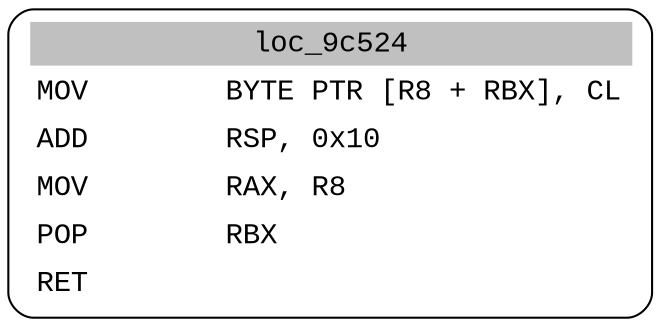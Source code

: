 digraph asm_graph {
1941 [
shape="Mrecord" fontname="Courier New"label =<<table border="0" cellborder="0" cellpadding="3"><tr><td align="center" colspan="2" bgcolor="grey">loc_9c524</td></tr><tr><td align="left">MOV        BYTE PTR [R8 + RBX], CL</td></tr><tr><td align="left">ADD        RSP, 0x10</td></tr><tr><td align="left">MOV        RAX, R8</td></tr><tr><td align="left">POP        RBX</td></tr><tr><td align="left">RET        </td></tr></table>> ];
}